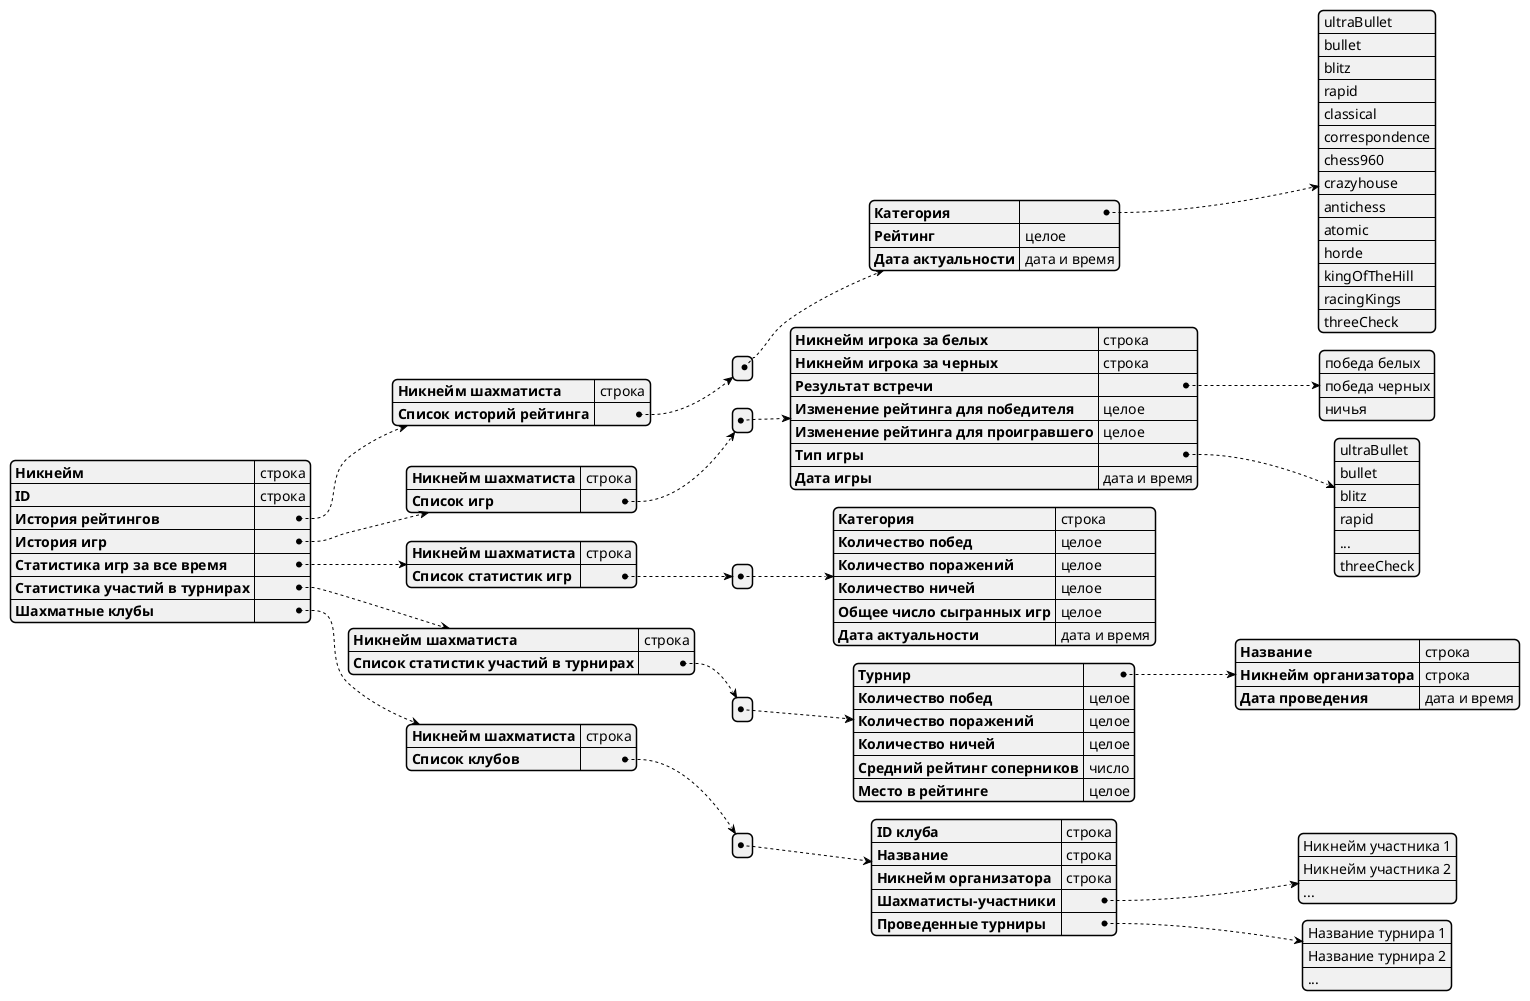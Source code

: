 ﻿@startjson chess-player
{
  "Никнейм": "строка",
  "ID": "строка",
  "История рейтингов": {
    "Никнейм шахматиста": "строка",
    "Список историй рейтинга": [
      {
        "Категория": [
            "ultraBullet", "bullet", "blitz", "rapid", "classical", "correspondence", "chess960", "crazyhouse", "antichess", "atomic", "horde", "kingOfTheHill", "racingKings", "threeCheck"
        ],
        "Рейтинг": "целое",
        "Дата актуальности": "дата и время"
      }
    ]
  },
  "История игр": {
    "Никнейм шахматиста": "строка",
    "Список игр": [
      {
        "Никнейм игрока за белых": "строка",
        "Никнейм игрока за черных": "строка",
        "Результат встречи": [
            "победа белых", "победа черных", "ничья"
        ],
        "Изменение рейтинга для победителя": "целое",
        "Изменение рейтинга для проигравшего": "целое",
        "Тип игры": [
            "ultraBullet", "bullet", "blitz", "rapid", "...", "threeCheck"
        ],
        "Дата игры": "дата и время"
      }
    ]
  },
  "Статистика игр за все время": {
    "Никнейм шахматиста": "строка",
    "Список статистик игр": [
      {
        "Категория": "строка",
        "Количество побед": "целое",
        "Количество поражений": "целое",
        "Количество ничей": "целое",
        "Общее число сыгранных игр": "целое",
        "Дата актуальности": "дата и время"
      }
    ]
  },
  "Статистика участий в турнирах": {
    "Никнейм шахматиста": "строка",
    "Список статистик участий в турнирах": [
      {
        "Турнир": {
          "Название": "строка",
          "Никнейм организатора": "строка",
          "Дата проведения": "дата и время"
        },
        "Количество побед": "целое",
        "Количество поражений": "целое",
        "Количество ничей": "целое",
        "Средний рейтинг соперников": "число",
        "Место в рейтинге": "целое"
      }
    ]
  },
  "Шахматные клубы": {
    "Никнейм шахматиста": "строка",
    "Список клубов": [
      {
        "ID клуба": "строка",
        "Название": "строка",
        "Никнейм организатора": "строка",
        "Шахматисты-участники": [
          "Никнейм участника 1", "Никнейм участника 2", "..."
        ],
        "Проведенные турниры": [
          "Название турнира 1", "Название турнира 2", "..."
        ]
      }
    ]
  }
}

@endjson